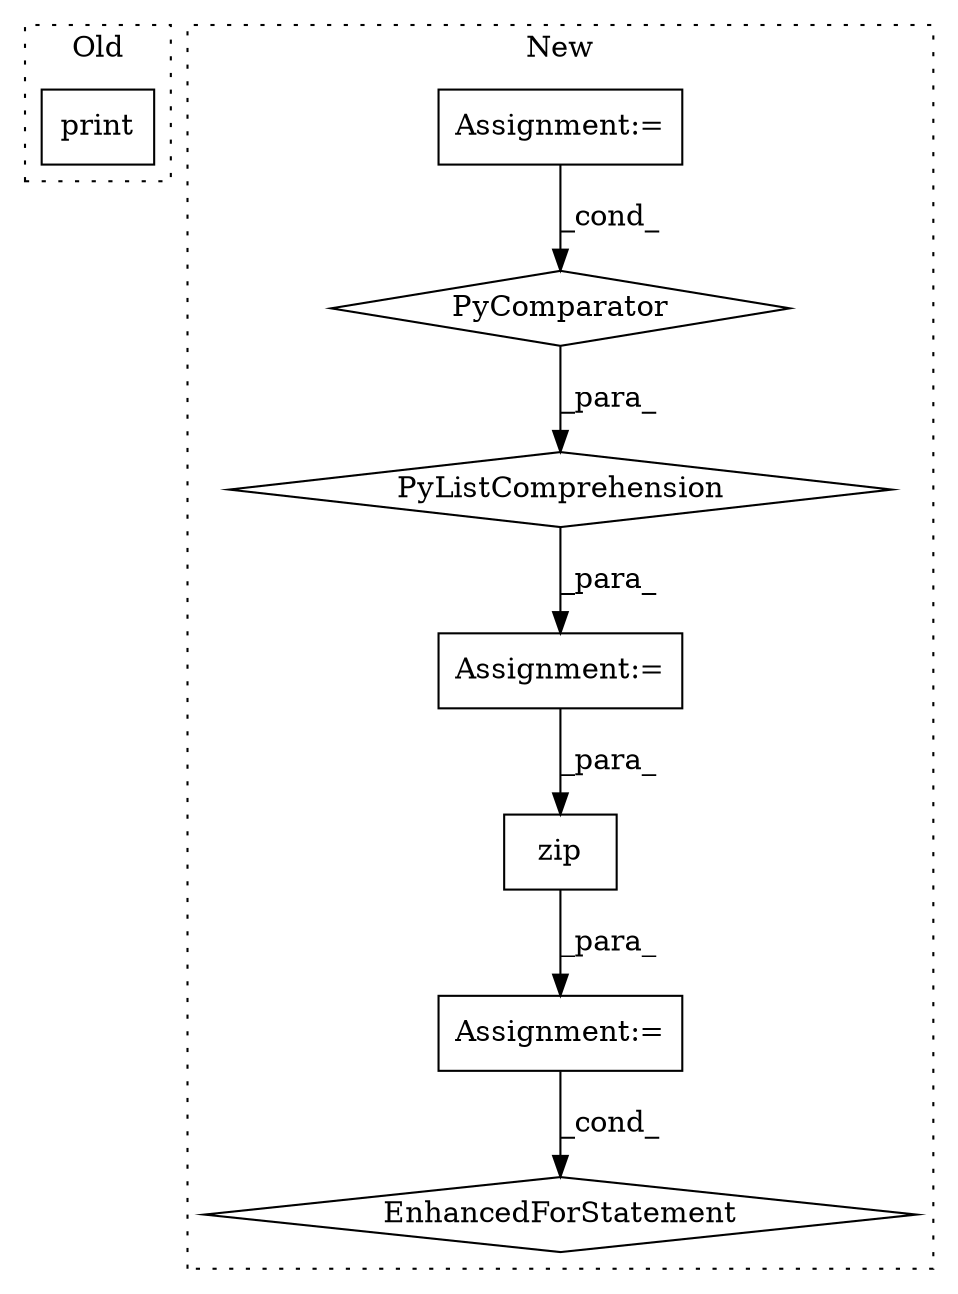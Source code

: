 digraph G {
subgraph cluster0 {
1 [label="print" a="32" s="9266,9302" l="6,1" shape="box"];
label = "Old";
style="dotted";
}
subgraph cluster1 {
2 [label="zip" a="32" s="10318,10374" l="4,1" shape="box"];
3 [label="Assignment:=" a="7" s="10225,10375" l="83,2" shape="box"];
4 [label="Assignment:=" a="7" s="9864" l="18" shape="box"];
5 [label="EnhancedForStatement" a="70" s="10225,10375" l="83,2" shape="diamond"];
6 [label="Assignment:=" a="7" s="9986" l="32" shape="box"];
7 [label="PyListComprehension" a="109" s="9882" l="144" shape="diamond"];
8 [label="PyComparator" a="113" s="9986" l="32" shape="diamond"];
label = "New";
style="dotted";
}
2 -> 3 [label="_para_"];
3 -> 5 [label="_cond_"];
4 -> 2 [label="_para_"];
6 -> 8 [label="_cond_"];
7 -> 4 [label="_para_"];
8 -> 7 [label="_para_"];
}